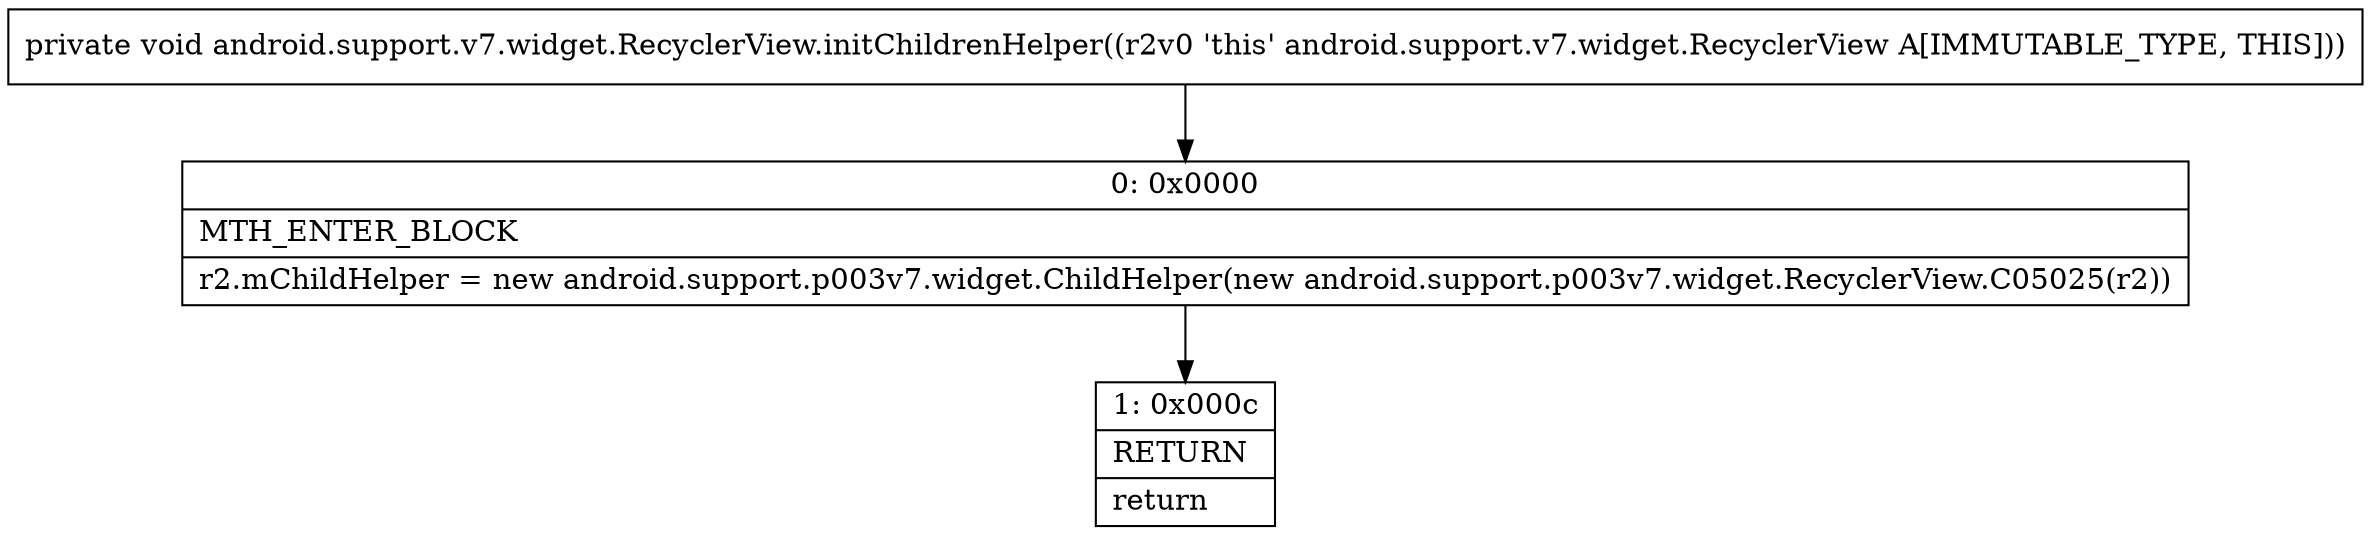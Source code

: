 digraph "CFG forandroid.support.v7.widget.RecyclerView.initChildrenHelper()V" {
Node_0 [shape=record,label="{0\:\ 0x0000|MTH_ENTER_BLOCK\l|r2.mChildHelper = new android.support.p003v7.widget.ChildHelper(new android.support.p003v7.widget.RecyclerView.C05025(r2))\l}"];
Node_1 [shape=record,label="{1\:\ 0x000c|RETURN\l|return\l}"];
MethodNode[shape=record,label="{private void android.support.v7.widget.RecyclerView.initChildrenHelper((r2v0 'this' android.support.v7.widget.RecyclerView A[IMMUTABLE_TYPE, THIS])) }"];
MethodNode -> Node_0;
Node_0 -> Node_1;
}

